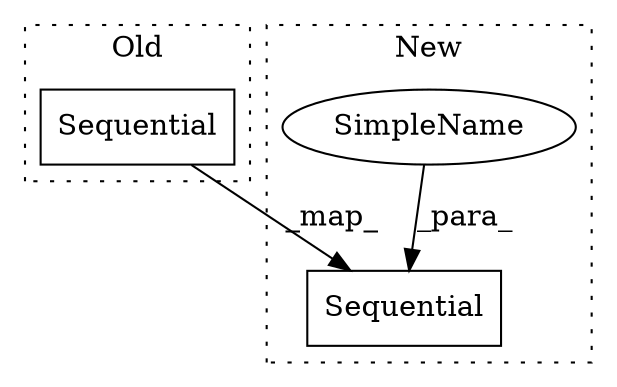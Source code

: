 digraph G {
subgraph cluster0 {
1 [label="Sequential" a="32" s="1957,2373" l="11,1" shape="box"];
label = "Old";
style="dotted";
}
subgraph cluster1 {
2 [label="Sequential" a="32" s="2438,2475" l="11,1" shape="box"];
3 [label="SimpleName" a="42" s="" l="" shape="ellipse"];
label = "New";
style="dotted";
}
1 -> 2 [label="_map_"];
3 -> 2 [label="_para_"];
}
